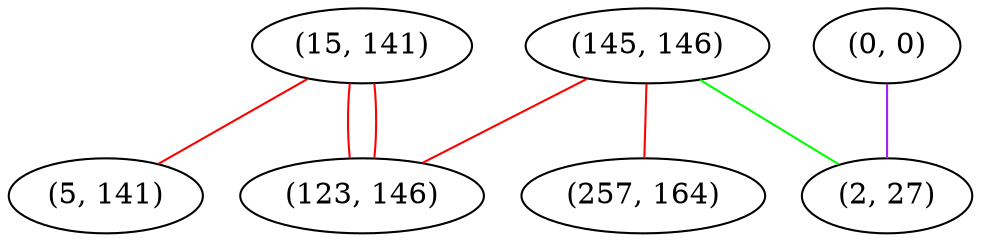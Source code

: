 graph "" {
"(145, 146)";
"(15, 141)";
"(123, 146)";
"(5, 141)";
"(257, 164)";
"(0, 0)";
"(2, 27)";
"(145, 146)" -- "(123, 146)"  [color=red, key=0, weight=1];
"(145, 146)" -- "(2, 27)"  [color=green, key=0, weight=2];
"(145, 146)" -- "(257, 164)"  [color=red, key=0, weight=1];
"(15, 141)" -- "(123, 146)"  [color=red, key=0, weight=1];
"(15, 141)" -- "(123, 146)"  [color=red, key=1, weight=1];
"(15, 141)" -- "(5, 141)"  [color=red, key=0, weight=1];
"(0, 0)" -- "(2, 27)"  [color=purple, key=0, weight=4];
}
